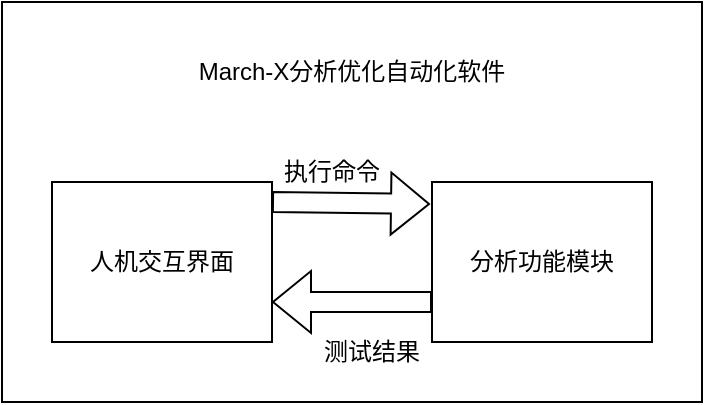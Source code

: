 <mxfile version="20.8.22" type="github">
  <diagram name="第 1 页" id="BLvaf4C1UADeeSXtMjX_">
    <mxGraphModel dx="1434" dy="796" grid="1" gridSize="10" guides="1" tooltips="1" connect="1" arrows="1" fold="1" page="1" pageScale="1" pageWidth="827" pageHeight="1169" math="0" shadow="0">
      <root>
        <mxCell id="0" />
        <mxCell id="1" parent="0" />
        <mxCell id="ZMFsc_2ALxdDT9w60mIX-1" value="" style="whiteSpace=wrap;html=1;align=center;" parent="1" vertex="1">
          <mxGeometry x="185" y="240" width="350" height="200" as="geometry" />
        </mxCell>
        <mxCell id="ZMFsc_2ALxdDT9w60mIX-2" value="人机交互界面" style="whiteSpace=wrap;html=1;align=center;" parent="1" vertex="1">
          <mxGeometry x="210" y="330" width="110" height="80" as="geometry" />
        </mxCell>
        <mxCell id="ZMFsc_2ALxdDT9w60mIX-3" value="分析功能模块" style="whiteSpace=wrap;html=1;align=center;" parent="1" vertex="1">
          <mxGeometry x="400" y="330" width="110" height="80" as="geometry" />
        </mxCell>
        <mxCell id="ZMFsc_2ALxdDT9w60mIX-4" value="March-X分析优化自动化软件" style="text;html=1;strokeColor=none;fillColor=none;align=center;verticalAlign=middle;whiteSpace=wrap;rounded=0;" parent="1" vertex="1">
          <mxGeometry x="280" y="260" width="160" height="30" as="geometry" />
        </mxCell>
        <mxCell id="ZMFsc_2ALxdDT9w60mIX-5" value="" style="shape=flexArrow;endArrow=classic;html=1;rounded=0;exitX=1;exitY=0.125;exitDx=0;exitDy=0;exitPerimeter=0;entryX=-0.009;entryY=0.138;entryDx=0;entryDy=0;entryPerimeter=0;" parent="1" source="ZMFsc_2ALxdDT9w60mIX-2" target="ZMFsc_2ALxdDT9w60mIX-3" edge="1">
          <mxGeometry width="50" height="50" relative="1" as="geometry">
            <mxPoint x="240" y="650" as="sourcePoint" />
            <mxPoint x="290" y="600" as="targetPoint" />
          </mxGeometry>
        </mxCell>
        <mxCell id="ZMFsc_2ALxdDT9w60mIX-6" value="执行命令" style="text;html=1;strokeColor=none;fillColor=none;align=center;verticalAlign=middle;whiteSpace=wrap;rounded=0;" parent="1" vertex="1">
          <mxGeometry x="320" y="310" width="60" height="30" as="geometry" />
        </mxCell>
        <mxCell id="ZMFsc_2ALxdDT9w60mIX-7" value="" style="shape=flexArrow;endArrow=classic;html=1;rounded=0;entryX=1;entryY=0.75;entryDx=0;entryDy=0;exitX=0;exitY=0.75;exitDx=0;exitDy=0;" parent="1" source="ZMFsc_2ALxdDT9w60mIX-3" target="ZMFsc_2ALxdDT9w60mIX-2" edge="1">
          <mxGeometry width="50" height="50" relative="1" as="geometry">
            <mxPoint x="280" y="440" as="sourcePoint" />
            <mxPoint x="180" y="530" as="targetPoint" />
          </mxGeometry>
        </mxCell>
        <mxCell id="ZMFsc_2ALxdDT9w60mIX-8" value="测试结果" style="text;html=1;strokeColor=none;fillColor=none;align=center;verticalAlign=middle;whiteSpace=wrap;rounded=0;" parent="1" vertex="1">
          <mxGeometry x="340" y="400" width="60" height="30" as="geometry" />
        </mxCell>
      </root>
    </mxGraphModel>
  </diagram>
</mxfile>
